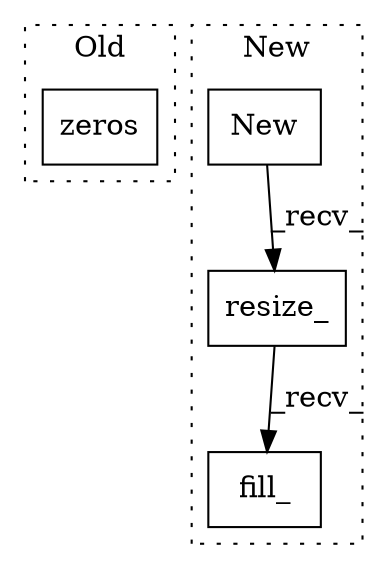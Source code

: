 digraph G {
subgraph cluster0 {
1 [label="zeros" a="32" s="2371,2415" l="6,1" shape="box"];
label = "Old";
style="dotted";
}
subgraph cluster1 {
2 [label="resize_" a="32" s="2413,2448" l="8,1" shape="box"];
3 [label="New" a="32" s="2407" l="5" shape="box"];
4 [label="fill_" a="32" s="2450,2457" l="6,1" shape="box"];
label = "New";
style="dotted";
}
2 -> 4 [label="_recv_"];
3 -> 2 [label="_recv_"];
}
